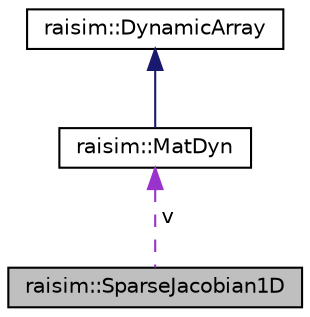 digraph "raisim::SparseJacobian1D"
{
  edge [fontname="Helvetica",fontsize="10",labelfontname="Helvetica",labelfontsize="10"];
  node [fontname="Helvetica",fontsize="10",shape=record];
  Node1 [label="raisim::SparseJacobian1D",height=0.2,width=0.4,color="black", fillcolor="grey75", style="filled", fontcolor="black"];
  Node2 -> Node1 [dir="back",color="darkorchid3",fontsize="10",style="dashed",label=" v" ];
  Node2 [label="raisim::MatDyn",height=0.2,width=0.4,color="black", fillcolor="white", style="filled",URL="$classraisim_1_1MatDyn.html"];
  Node3 -> Node2 [dir="back",color="midnightblue",fontsize="10",style="solid"];
  Node3 [label="raisim::DynamicArray",height=0.2,width=0.4,color="black", fillcolor="white", style="filled",URL="$classraisim_1_1DynamicArray.html"];
}
